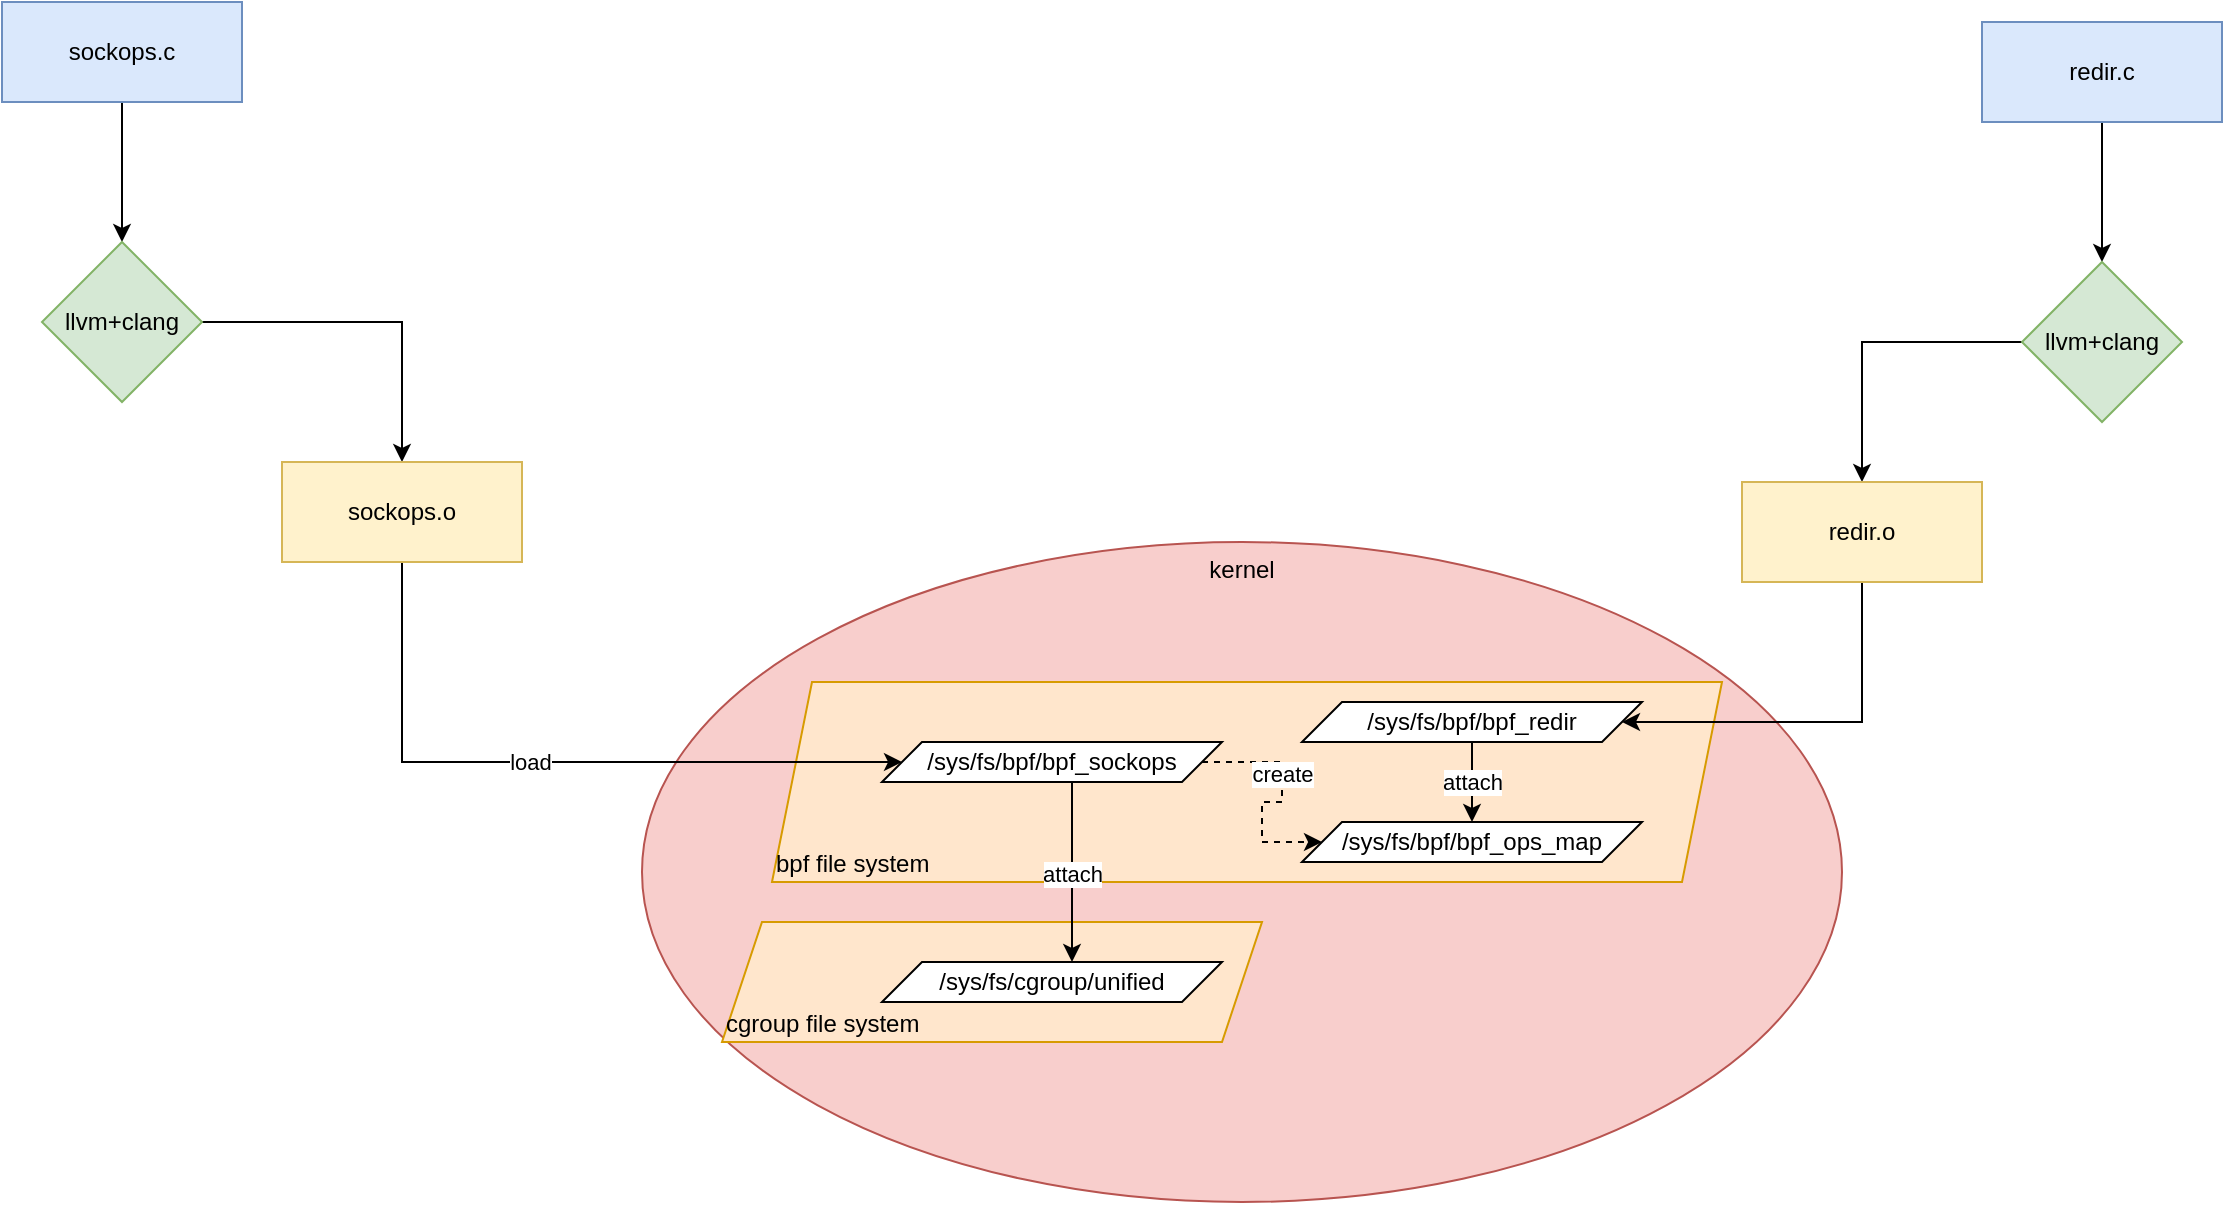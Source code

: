 <mxfile version="14.2.4" type="github">
  <diagram id="hbsrOExrKgpUgEgXs-K7" name="Page-1">
    <mxGraphModel dx="1550" dy="836" grid="1" gridSize="10" guides="1" tooltips="1" connect="1" arrows="1" fold="1" page="1" pageScale="1" pageWidth="850" pageHeight="1100" math="0" shadow="0">
      <root>
        <mxCell id="0" />
        <mxCell id="1" parent="0" />
        <mxCell id="6qmuzNch6v-jQaEMCfr8-27" value="kernel" style="ellipse;whiteSpace=wrap;html=1;verticalAlign=top;fillColor=#f8cecc;strokeColor=#b85450;" vertex="1" parent="1">
          <mxGeometry x="360" y="360" width="600" height="330" as="geometry" />
        </mxCell>
        <mxCell id="6qmuzNch6v-jQaEMCfr8-29" value="bpf file system" style="shape=parallelogram;perimeter=parallelogramPerimeter;whiteSpace=wrap;html=1;fixedSize=1;align=left;verticalAlign=bottom;fillColor=#ffe6cc;strokeColor=#d79b00;" vertex="1" parent="1">
          <mxGeometry x="425" y="430" width="475" height="100" as="geometry" />
        </mxCell>
        <mxCell id="6qmuzNch6v-jQaEMCfr8-3" style="edgeStyle=orthogonalEdgeStyle;rounded=0;orthogonalLoop=1;jettySize=auto;html=1;entryX=0.5;entryY=0;entryDx=0;entryDy=0;" edge="1" parent="1" source="6qmuzNch6v-jQaEMCfr8-1" target="6qmuzNch6v-jQaEMCfr8-2">
          <mxGeometry relative="1" as="geometry">
            <Array as="points">
              <mxPoint x="100" y="185" />
            </Array>
          </mxGeometry>
        </mxCell>
        <mxCell id="6qmuzNch6v-jQaEMCfr8-1" value="sockops.c" style="rounded=0;whiteSpace=wrap;html=1;fillColor=#dae8fc;strokeColor=#6c8ebf;" vertex="1" parent="1">
          <mxGeometry x="40" y="90" width="120" height="50" as="geometry" />
        </mxCell>
        <mxCell id="6qmuzNch6v-jQaEMCfr8-6" value="" style="edgeStyle=orthogonalEdgeStyle;rounded=0;orthogonalLoop=1;jettySize=auto;html=1;entryX=0.5;entryY=0;entryDx=0;entryDy=0;" edge="1" parent="1" source="6qmuzNch6v-jQaEMCfr8-2" target="6qmuzNch6v-jQaEMCfr8-41">
          <mxGeometry relative="1" as="geometry">
            <mxPoint x="240" y="310" as="targetPoint" />
          </mxGeometry>
        </mxCell>
        <mxCell id="6qmuzNch6v-jQaEMCfr8-2" value="llvm+clang" style="rhombus;whiteSpace=wrap;html=1;fillColor=#d5e8d4;strokeColor=#82b366;" vertex="1" parent="1">
          <mxGeometry x="60" y="210" width="80" height="80" as="geometry" />
        </mxCell>
        <mxCell id="6qmuzNch6v-jQaEMCfr8-31" style="edgeStyle=orthogonalEdgeStyle;rounded=0;orthogonalLoop=1;jettySize=auto;html=1;entryX=0;entryY=0.5;entryDx=0;entryDy=0;" edge="1" parent="1" target="6qmuzNch6v-jQaEMCfr8-34">
          <mxGeometry relative="1" as="geometry">
            <mxPoint x="240" y="360" as="sourcePoint" />
            <Array as="points">
              <mxPoint x="240" y="470" />
            </Array>
          </mxGeometry>
        </mxCell>
        <mxCell id="6qmuzNch6v-jQaEMCfr8-32" value="load" style="edgeLabel;html=1;align=center;verticalAlign=middle;resizable=0;points=[];" vertex="1" connectable="0" parent="6qmuzNch6v-jQaEMCfr8-31">
          <mxGeometry x="-0.197" y="1" relative="1" as="geometry">
            <mxPoint x="29" y="1" as="offset" />
          </mxGeometry>
        </mxCell>
        <mxCell id="6qmuzNch6v-jQaEMCfr8-33" value="cgroup file system" style="shape=parallelogram;perimeter=parallelogramPerimeter;whiteSpace=wrap;html=1;fixedSize=1;verticalAlign=bottom;align=left;fillColor=#ffe6cc;strokeColor=#d79b00;" vertex="1" parent="1">
          <mxGeometry x="400" y="550" width="270" height="60" as="geometry" />
        </mxCell>
        <mxCell id="6qmuzNch6v-jQaEMCfr8-37" style="edgeStyle=orthogonalEdgeStyle;rounded=0;orthogonalLoop=1;jettySize=auto;html=1;" edge="1" parent="1" source="6qmuzNch6v-jQaEMCfr8-34" target="6qmuzNch6v-jQaEMCfr8-35">
          <mxGeometry relative="1" as="geometry">
            <Array as="points">
              <mxPoint x="575" y="540" />
              <mxPoint x="575" y="540" />
            </Array>
          </mxGeometry>
        </mxCell>
        <mxCell id="6qmuzNch6v-jQaEMCfr8-38" value="attach" style="edgeLabel;html=1;align=center;verticalAlign=middle;resizable=0;points=[];" vertex="1" connectable="0" parent="6qmuzNch6v-jQaEMCfr8-37">
          <mxGeometry x="-0.244" y="2" relative="1" as="geometry">
            <mxPoint x="-2" y="12" as="offset" />
          </mxGeometry>
        </mxCell>
        <mxCell id="6qmuzNch6v-jQaEMCfr8-35" value="/sys/fs/cgroup/unified" style="shape=parallelogram;perimeter=parallelogramPerimeter;whiteSpace=wrap;html=1;fixedSize=1;align=center;" vertex="1" parent="1">
          <mxGeometry x="480" y="570" width="170" height="20" as="geometry" />
        </mxCell>
        <mxCell id="6qmuzNch6v-jQaEMCfr8-41" value="sockops.o" style="rounded=0;whiteSpace=wrap;html=1;fillColor=#fff2cc;strokeColor=#d6b656;" vertex="1" parent="1">
          <mxGeometry x="180" y="320" width="120" height="50" as="geometry" />
        </mxCell>
        <mxCell id="6qmuzNch6v-jQaEMCfr8-47" value="" style="edgeStyle=orthogonalEdgeStyle;rounded=0;orthogonalLoop=1;jettySize=auto;html=1;" edge="1" parent="1" source="6qmuzNch6v-jQaEMCfr8-43" target="6qmuzNch6v-jQaEMCfr8-45">
          <mxGeometry relative="1" as="geometry" />
        </mxCell>
        <mxCell id="6qmuzNch6v-jQaEMCfr8-43" value="redir.c" style="rounded=0;whiteSpace=wrap;html=1;fillColor=#dae8fc;strokeColor=#6c8ebf;" vertex="1" parent="1">
          <mxGeometry x="1030" y="100" width="120" height="50" as="geometry" />
        </mxCell>
        <mxCell id="6qmuzNch6v-jQaEMCfr8-48" style="edgeStyle=orthogonalEdgeStyle;rounded=0;orthogonalLoop=1;jettySize=auto;html=1;entryX=0.5;entryY=0;entryDx=0;entryDy=0;" edge="1" parent="1" source="6qmuzNch6v-jQaEMCfr8-45" target="6qmuzNch6v-jQaEMCfr8-46">
          <mxGeometry relative="1" as="geometry" />
        </mxCell>
        <mxCell id="6qmuzNch6v-jQaEMCfr8-45" value="llvm+clang" style="rhombus;whiteSpace=wrap;html=1;fillColor=#d5e8d4;strokeColor=#82b366;" vertex="1" parent="1">
          <mxGeometry x="1050" y="220" width="80" height="80" as="geometry" />
        </mxCell>
        <mxCell id="6qmuzNch6v-jQaEMCfr8-52" style="edgeStyle=orthogonalEdgeStyle;rounded=0;orthogonalLoop=1;jettySize=auto;html=1;entryX=1;entryY=0.5;entryDx=0;entryDy=0;" edge="1" parent="1" source="6qmuzNch6v-jQaEMCfr8-46" target="6qmuzNch6v-jQaEMCfr8-50">
          <mxGeometry relative="1" as="geometry">
            <Array as="points">
              <mxPoint x="970" y="450" />
            </Array>
          </mxGeometry>
        </mxCell>
        <mxCell id="6qmuzNch6v-jQaEMCfr8-46" value="redir.o" style="rounded=0;whiteSpace=wrap;html=1;fillColor=#fff2cc;strokeColor=#d6b656;" vertex="1" parent="1">
          <mxGeometry x="910" y="330" width="120" height="50" as="geometry" />
        </mxCell>
        <mxCell id="6qmuzNch6v-jQaEMCfr8-57" value="attach" style="edgeStyle=orthogonalEdgeStyle;rounded=0;orthogonalLoop=1;jettySize=auto;html=1;" edge="1" parent="1" source="6qmuzNch6v-jQaEMCfr8-50" target="6qmuzNch6v-jQaEMCfr8-53">
          <mxGeometry relative="1" as="geometry" />
        </mxCell>
        <mxCell id="6qmuzNch6v-jQaEMCfr8-50" value="/sys/fs/bpf/bpf_redir" style="shape=parallelogram;perimeter=parallelogramPerimeter;whiteSpace=wrap;html=1;fixedSize=1;align=center;" vertex="1" parent="1">
          <mxGeometry x="690" y="440" width="170" height="20" as="geometry" />
        </mxCell>
        <mxCell id="6qmuzNch6v-jQaEMCfr8-60" style="edgeStyle=entityRelationEdgeStyle;rounded=0;orthogonalLoop=1;jettySize=auto;html=1;entryX=0;entryY=0.5;entryDx=0;entryDy=0;dashed=1;" edge="1" parent="1" source="6qmuzNch6v-jQaEMCfr8-34" target="6qmuzNch6v-jQaEMCfr8-53">
          <mxGeometry relative="1" as="geometry" />
        </mxCell>
        <mxCell id="6qmuzNch6v-jQaEMCfr8-61" value="create" style="edgeLabel;html=1;align=center;verticalAlign=middle;resizable=0;points=[];" vertex="1" connectable="0" parent="6qmuzNch6v-jQaEMCfr8-60">
          <mxGeometry x="-0.234" relative="1" as="geometry">
            <mxPoint as="offset" />
          </mxGeometry>
        </mxCell>
        <mxCell id="6qmuzNch6v-jQaEMCfr8-34" value="/sys/fs/bpf/bpf_sockops" style="shape=parallelogram;perimeter=parallelogramPerimeter;whiteSpace=wrap;html=1;fixedSize=1;align=center;" vertex="1" parent="1">
          <mxGeometry x="480" y="460" width="170" height="20" as="geometry" />
        </mxCell>
        <mxCell id="6qmuzNch6v-jQaEMCfr8-53" value="/sys/fs/bpf/bpf_ops_map" style="shape=parallelogram;perimeter=parallelogramPerimeter;whiteSpace=wrap;html=1;fixedSize=1;align=center;" vertex="1" parent="1">
          <mxGeometry x="690" y="500" width="170" height="20" as="geometry" />
        </mxCell>
        <mxCell id="6qmuzNch6v-jQaEMCfr8-59" value="" style="endArrow=none;dashed=1;html=1;dashPattern=1 3;strokeWidth=2;entryX=0;entryY=0.5;entryDx=0;entryDy=0;exitX=1;exitY=0.5;exitDx=0;exitDy=0;strokeColor=none;" edge="1" parent="1" source="6qmuzNch6v-jQaEMCfr8-34" target="6qmuzNch6v-jQaEMCfr8-53">
          <mxGeometry width="50" height="50" relative="1" as="geometry">
            <mxPoint x="640" y="510" as="sourcePoint" />
            <mxPoint x="690" y="460" as="targetPoint" />
          </mxGeometry>
        </mxCell>
      </root>
    </mxGraphModel>
  </diagram>
</mxfile>
